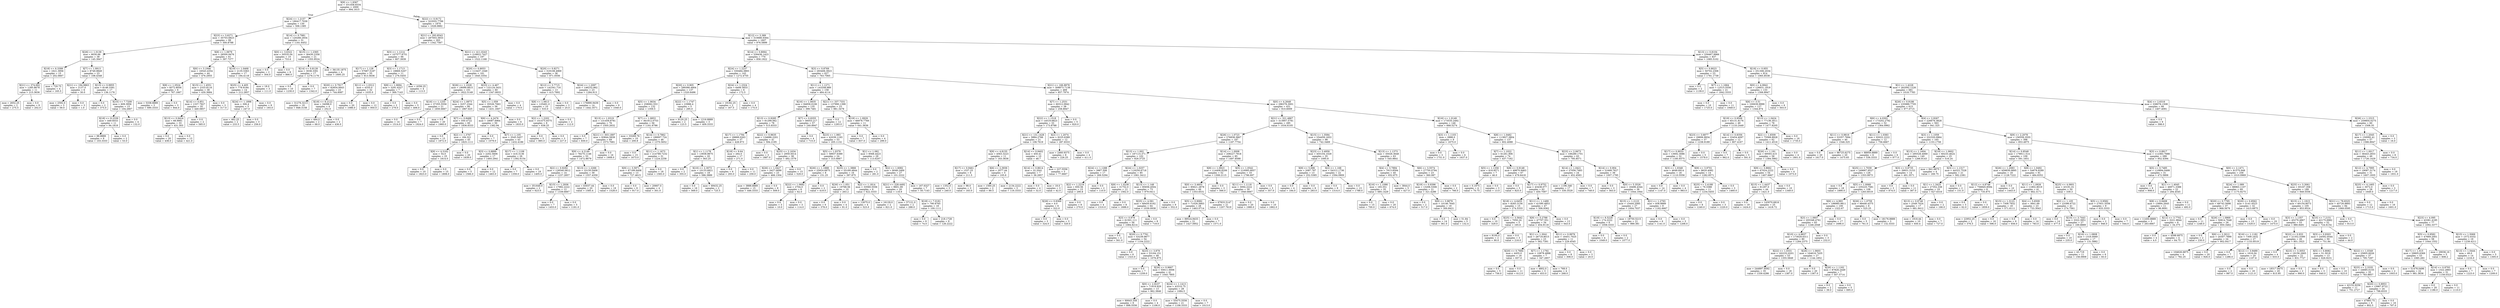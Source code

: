 digraph Tree {
node [shape=box] ;
0 [label="X[9] <= 1.9367\nmse = 331458.8334\nsamples = 2000\nvalue = 994.1615"] ;
1 [label="X[24] <= 1.2157\nmse = 190417.7039\nsamples = 130\nvalue = 506.1385"] ;
0 -> 1 [labeldistance=2.5, labelangle=45, headlabel="True"] ;
2 [label="X[23] <= 3.6271\nmse = 35703.6823\nsamples = 99\nvalue = 300.8788"] ;
1 -> 2 ;
3 [label="X[26] <= 1.0139\nmse = 8030.66\nsamples = 38\nvalue = 145.3947"] ;
2 -> 3 ;
4 [label="X[18] <= 6.3399\nmse = 1621.3956\nsamples = 15\nvalue = 202.0667"] ;
3 -> 4 ;
5 [label="X[21] <= 374.692\nmse = 1285.8678\nsamples = 11\nvalue = 215.3636"] ;
4 -> 5 ;
6 [label="mse = 2652.25\nsamples = 2\nvalue = 275.5"] ;
5 -> 6 ;
7 [label="mse = 0.0\nsamples = 9\nvalue = 202.0"] ;
5 -> 7 ;
8 [label="mse = 720.75\nsamples = 4\nvalue = 165.5"] ;
4 -> 8 ;
9 [label="X[7] <= 1.0913\nmse = 8749.9849\nsamples = 23\nvalue = 108.4348"] ;
3 -> 9 ;
10 [label="X[21] <= 194.9863\nmse = 2137.0\nsamples = 6\nvalue = 30.0"] ;
9 -> 10 ;
11 [label="mse = 2592.0\nsamples = 3\nvalue = 59.0"] ;
10 -> 11 ;
12 [label="mse = 0.0\nsamples = 3\nvalue = 1.0"] ;
10 -> 12 ;
13 [label="X[13] <= 0.9955\nmse = 8146.3391\nsamples = 17\nvalue = 136.1176"] ;
9 -> 13 ;
14 [label="mse = 0.0\nsamples = 2\nvalue = 375.0"] ;
13 -> 14 ;
15 [label="X[10] <= 7.7209\nmse = 609.3956\nsamples = 15\nvalue = 104.2667"] ;
13 -> 15 ;
16 [label="X[18] <= 8.2339\nmse = 449.6033\nsamples = 11\nvalue = 94.1818"] ;
15 -> 16 ;
17 [label="mse = 88.8889\nsamples = 9\nvalue = 103.3333"] ;
16 -> 17 ;
18 [label="mse = 0.0\nsamples = 2\nvalue = 53.0"] ;
16 -> 18 ;
19 [label="mse = 0.0\nsamples = 4\nvalue = 132.0"] ;
15 -> 19 ;
20 [label="X[8] <= 1.0679\nmse = 28500.9476\nsamples = 61\nvalue = 397.7377"] ;
2 -> 20 ;
21 [label="X[6] <= 3.1946\nmse = 16543.4354\nsamples = 44\nvalue = 476.2955"] ;
20 -> 21 ;
22 [label="X[8] <= 1.0524\nmse = 8572.8056\nsamples = 6\nvalue = 767.1667"] ;
21 -> 22 ;
23 [label="mse = 5338.8889\nsamples = 3\nvalue = 690.3333"] ;
22 -> 23 ;
24 [label="mse = 0.0\nsamples = 3\nvalue = 844.0"] ;
22 -> 24 ;
25 [label="X[15] <= 1.4551\nmse = 2333.8116\nsamples = 38\nvalue = 430.3684"] ;
21 -> 25 ;
26 [label="X[14] <= 0.851\nmse = 1337.7927\nsamples = 35\nvalue = 440.0857"] ;
25 -> 26 ;
27 [label="X[13] <= 0.9424\nmse = 68.9991\nsamples = 33\nvalue = 431.303"] ;
26 -> 27 ;
28 [label="mse = 0.0\nsamples = 20\nvalue = 438.0"] ;
27 -> 28 ;
29 [label="mse = 0.0\nsamples = 13\nvalue = 421.0"] ;
27 -> 29 ;
30 [label="mse = 0.0\nsamples = 2\nvalue = 585.0"] ;
26 -> 30 ;
31 [label="mse = 0.0\nsamples = 3\nvalue = 317.0"] ;
25 -> 31 ;
32 [label="X[19] <= 1.0468\nmse = 2135.5363\nsamples = 17\nvalue = 194.4118"] ;
20 -> 32 ;
33 [label="X[25] <= 4.405\nmse = 778.9184\nsamples = 14\nvalue = 212.2857"] ;
32 -> 33 ;
34 [label="X[24] <= 1.1898\nmse = 306.4\nsamples = 5\nvalue = 247.0"] ;
33 -> 34 ;
35 [label="mse = 462.25\nsamples = 2\nvalue = 233.5"] ;
34 -> 35 ;
36 [label="mse = 0.0\nsamples = 3\nvalue = 256.0"] ;
34 -> 36 ;
37 [label="mse = 0.0\nsamples = 9\nvalue = 193.0"] ;
33 -> 37 ;
38 [label="mse = 18.0\nsamples = 3\nvalue = 111.0"] ;
32 -> 38 ;
39 [label="X[14] <= 0.7981\nmse = 120266.2934\nsamples = 31\nvalue = 1161.6452"] ;
1 -> 39 ;
40 [label="X[0] <= 3.6322\nmse = 50535.04\nsamples = 10\nvalue = 753.6"] ;
39 -> 40 ;
41 [label="mse = 0.0\nsamples = 2\nvalue = 304.0"] ;
40 -> 41 ;
42 [label="mse = 0.0\nsamples = 8\nvalue = 866.0"] ;
40 -> 42 ;
43 [label="X[15] <= 1.2365\nmse = 36430.2358\nsamples = 21\nvalue = 1355.9524"] ;
39 -> 43 ;
44 [label="X[14] <= 0.8128\nmse = 3038.3391\nsamples = 17\nvalue = 1276.1176"] ;
43 -> 44 ;
45 [label="mse = 0.0\nsamples = 10\nvalue = 1230.0"] ;
44 -> 45 ;
46 [label="mse = 0.0\nsamples = 7\nvalue = 1342.0"] ;
44 -> 46 ;
47 [label="mse = 36135.1875\nsamples = 4\nvalue = 1695.25"] ;
43 -> 47 ;
48 [label="X[22] <= 0.9172\nmse = 323555.7799\nsamples = 1870\nvalue = 1028.0882"] ;
0 -> 48 [labeldistance=2.5, labelangle=-45, headlabel="False"] ;
49 [label="X[21] <= 293.8543\nmse = 287003.3933\nsamples = 263\nvalue = 1342.7567"] ;
48 -> 49 ;
50 [label="X[3] <= 1.1214\nmse = 107577.8751\nsamples = 66\nvalue = 807.3939"] ;
49 -> 50 ;
51 [label="X[17] <= 1.128\nmse = 57687.5187\nsamples = 55\nvalue = 913.5636"] ;
50 -> 51 ;
52 [label="X[20] <= 0.7917\nmse = 82854.0643\nsamples = 23\nvalue = 744.6087"] ;
51 -> 52 ;
53 [label="mse = 31276.3213\nsamples = 19\nvalue = 848.3158"] ;
52 -> 53 ;
54 [label="X[18] <= 8.2122\nmse = 34098.0\nsamples = 4\nvalue = 252.0"] ;
52 -> 54 ;
55 [label="mse = 484.0\nsamples = 2\nvalue = 68.0"] ;
54 -> 55 ;
56 [label="mse = 0.0\nsamples = 2\nvalue = 436.0"] ;
54 -> 56 ;
57 [label="X[11] <= 1.0312\nmse = 4335.0\nsamples = 32\nvalue = 1035.0"] ;
51 -> 57 ;
58 [label="mse = 0.0\nsamples = 20\nvalue = 1086.0"] ;
57 -> 58 ;
59 [label="mse = 0.0\nsamples = 12\nvalue = 950.0"] ;
57 -> 59 ;
60 [label="X[3] <= 1.1713\nmse = 18869.5207\nsamples = 11\nvalue = 276.5455"] ;
50 -> 60 ;
61 [label="X[8] <= 1.0694\nmse = 3291.6327\nsamples = 7\nvalue = 369.7143"] ;
60 -> 61 ;
62 [label="mse = 0.0\nsamples = 2\nvalue = 279.0"] ;
61 -> 62 ;
63 [label="mse = 0.0\nsamples = 5\nvalue = 406.0"] ;
61 -> 63 ;
64 [label="mse = 4356.25\nsamples = 4\nvalue = 113.5"] ;
60 -> 64 ;
65 [label="X[21] <= 411.0243\nmse = 218922.7427\nsamples = 197\nvalue = 1522.1168"] ;
49 -> 65 ;
66 [label="X[20] <= 0.9053\nmse = 113437.1049\nsamples = 161\nvalue = 1645.3354"] ;
65 -> 66 ;
67 [label="X[26] <= 1.1028\nmse = 18099.0815\nsamples = 101\nvalue = 1822.5149"] ;
66 -> 67 ;
68 [label="X[16] <= 1.1255\nmse = 37355.5556\nsamples = 21\nvalue = 1650.6667"] ;
67 -> 68 ;
69 [label="mse = 0.0\nsamples = 14\nvalue = 1514.0"] ;
68 -> 69 ;
70 [label="mse = 0.0\nsamples = 7\nvalue = 1924.0"] ;
68 -> 70 ;
71 [label="X[24] <= 1.0873\nmse = 3257.2344\nsamples = 80\nvalue = 1867.625"] ;
67 -> 71 ;
72 [label="mse = 0.0\nsamples = 20\nvalue = 1960.0"] ;
71 -> 72 ;
73 [label="X[7] <= 0.8488\nmse = 550.4722\nsamples = 60\nvalue = 1836.8333"] ;
71 -> 73 ;
74 [label="mse = 0.0\nsamples = 15\nvalue = 1872.0"] ;
73 -> 74 ;
75 [label="X[2] <= 1.3767\nmse = 184.321\nsamples = 45\nvalue = 1825.1111"] ;
73 -> 75 ;
76 [label="X[9] <= 4.3162\nmse = 54.0\nsamples = 25\nvalue = 1814.0"] ;
75 -> 76 ;
77 [label="mse = 0.0\nsamples = 10\nvalue = 1823.0"] ;
76 -> 77 ;
78 [label="mse = 0.0\nsamples = 15\nvalue = 1808.0"] ;
76 -> 78 ;
79 [label="mse = 0.0\nsamples = 20\nvalue = 1839.0"] ;
75 -> 79 ;
80 [label="X[23] <= 4.467\nmse = 132124.3431\nsamples = 60\nvalue = 1347.0833"] ;
66 -> 80 ;
81 [label="X[5] <= 1.059\nmse = 35526.7063\nsamples = 56\nvalue = 1431.1607"] ;
80 -> 81 ;
82 [label="X[6] <= 4.2476\nmse = 18087.6964\nsamples = 50\nvalue = 1382.94"] ;
81 -> 82 ;
83 [label="mse = 0.0\nsamples = 7\nvalue = 1079.0"] ;
82 -> 83 ;
84 [label="X[7] <= 1.105\nmse = 3545.5457\nsamples = 43\nvalue = 1432.4186"] ;
82 -> 84 ;
85 [label="X[3] <= 0.8899\nmse = 2202.5606\nsamples = 17\nvalue = 1493.2941"] ;
84 -> 85 ;
86 [label="mse = 0.0\nsamples = 5\nvalue = 1566.0"] ;
85 -> 86 ;
87 [label="mse = 0.0\nsamples = 12\nvalue = 1463.0"] ;
85 -> 87 ;
88 [label="X[17] <= 1.1108\nmse = 416.3136\nsamples = 26\nvalue = 1392.6154"] ;
84 -> 88 ;
89 [label="mse = 0.0\nsamples = 7\nvalue = 1359.0"] ;
88 -> 89 ;
90 [label="mse = 0.0\nsamples = 19\nvalue = 1405.0"] ;
88 -> 90 ;
91 [label="mse = 0.0\nsamples = 6\nvalue = 1833.0"] ;
81 -> 91 ;
92 [label="mse = 0.0\nsamples = 4\nvalue = 170.0"] ;
80 -> 92 ;
93 [label="X[20] <= 0.8271\nmse = 319108.4969\nsamples = 36\nvalue = 971.0556"] ;
65 -> 93 ;
94 [label="X[12] <= 3.7715\nmse = 142341.716\nsamples = 13\nvalue = 415.7692"] ;
93 -> 94 ;
95 [label="X[8] <= 1.0613\nmse = 125491.0\nsamples = 10\nvalue = 533.0"] ;
94 -> 95 ;
96 [label="X[2] <= 1.2202\nmse = 101475.9375\nsamples = 8\nvalue = 638.25"] ;
95 -> 96 ;
97 [label="mse = 0.0\nsamples = 5\nvalue = 885.0"] ;
96 -> 97 ;
98 [label="mse = 0.0\nsamples = 3\nvalue = 227.0"] ;
96 -> 98 ;
99 [label="mse = 0.0\nsamples = 2\nvalue = 112.0"] ;
95 -> 99 ;
100 [label="mse = 0.0\nsamples = 3\nvalue = 25.0"] ;
94 -> 100 ;
101 [label="X[24] <= 1.2097\nmse = 146232.862\nsamples = 23\nvalue = 1284.913"] ;
93 -> 101 ;
102 [label="mse = 176890.9439\nsamples = 14\nvalue = 1442.3571"] ;
101 -> 102 ;
103 [label="mse = 0.0\nsamples = 9\nvalue = 1040.0"] ;
101 -> 103 ;
104 [label="X[12] <= 3.389\nmse = 310680.9364\nsamples = 1607\nvalue = 976.5899"] ;
48 -> 104 ;
105 [label="X[14] <= 0.8064\nmse = 339436.1423\nsamples = 770\nvalue = 858.1922"] ;
104 -> 105 ;
106 [label="X[24] <= 1.2237\nmse = 330484.3893\nsamples = 143\nvalue = 1272.4755"] ;
105 -> 106 ;
107 [label="X[20] <= 0.905\nmse = 289366.4904\nsamples = 137\nvalue = 1320.6496"] ;
106 -> 107 ;
108 [label="X[5] <= 1.0634\nmse = 258062.553\nsamples = 132\nvalue = 1359.5"] ;
107 -> 108 ;
109 [label="X[13] <= 1.0319\nmse = 131459.8781\nsamples = 76\nvalue = 1505.2632"] ;
108 -> 109 ;
110 [label="mse = 0.0\nsamples = 7\nvalue = 830.0"] ;
109 -> 110 ;
111 [label="X[21] <= 303.1897\nmse = 93844.5839\nsamples = 69\nvalue = 1573.7681"] ;
109 -> 111 ;
112 [label="X[9] <= 4.2149\nmse = 78270.1146\nsamples = 53\nvalue = 1472.8679"] ;
111 -> 112 ;
113 [label="X[2] <= 0.9292\nmse = 128540.0612\nsamples = 14\nvalue = 1237.2857"] ;
112 -> 113 ;
114 [label="mse = 351649.0\nsamples = 2\nvalue = 623.0"] ;
113 -> 114 ;
115 [label="X[15] <= 1.2936\nmse = 17982.2222\nsamples = 12\nvalue = 1339.6667"] ;
113 -> 115 ;
116 [label="mse = 0.0\nsamples = 7\nvalue = 1453.0"] ;
115 -> 116 ;
117 [label="mse = 0.0\nsamples = 5\nvalue = 1181.0"] ;
115 -> 117 ;
118 [label="X[13] <= 1.2266\nmse = 33150.0408\nsamples = 39\nvalue = 1557.4359"] ;
112 -> 118 ;
119 [label="mse = 63037.44\nsamples = 20\nvalue = 1585.4"] ;
118 -> 119 ;
120 [label="mse = 0.0\nsamples = 19\nvalue = 1528.0"] ;
118 -> 120 ;
121 [label="mse = 0.0\nsamples = 16\nvalue = 1908.0"] ;
111 -> 121 ;
122 [label="X[7] <= 1.0853\nmse = 361912.0753\nsamples = 56\nvalue = 1161.6786"] ;
108 -> 122 ;
123 [label="mse = 33269.76\nsamples = 10\nvalue = 200.8"] ;
122 -> 123 ;
124 [label="X[14] <= 0.7862\nmse = 189007.724\nsamples = 46\nvalue = 1370.5652"] ;
122 -> 124 ;
125 [label="mse = 0.0\nsamples = 15\nvalue = 1673.0"] ;
124 -> 125 ;
126 [label="X[11] <= 1.1673\nmse = 214789.7232\nsamples = 31\nvalue = 1224.2258"] ;
124 -> 126 ;
127 [label="X[9] <= 3.5971\nmse = 87189.9408\nsamples = 13\nvalue = 727.4615"] ;
126 -> 127 ;
128 [label="mse = 0.0\nsamples = 9\nvalue = 917.0"] ;
127 -> 128 ;
129 [label="mse = 20667.0\nsamples = 4\nvalue = 301.0"] ;
127 -> 129 ;
130 [label="mse = 0.0\nsamples = 18\nvalue = 1583.0"] ;
126 -> 130 ;
131 [label="X[22] <= 1.1747\nmse = 23986.4\nsamples = 5\nvalue = 295.0"] ;
107 -> 131 ;
132 [label="mse = 9120.25\nsamples = 2\nvalue = 123.5"] ;
131 -> 132 ;
133 [label="mse = 1216.8889\nsamples = 3\nvalue = 409.3333"] ;
131 -> 133 ;
134 [label="X[24] <= 1.2324\nmse = 6406.5833\nsamples = 6\nvalue = 172.5"] ;
106 -> 134 ;
135 [label="mse = 19182.25\nsamples = 2\nvalue = 167.5"] ;
134 -> 135 ;
136 [label="mse = 0.0\nsamples = 4\nvalue = 175.0"] ;
134 -> 136 ;
137 [label="X[3] <= 0.8769\nmse = 293406.3923\nsamples = 627\nvalue = 763.7065"] ;
105 -> 137 ;
138 [label="X[11] <= 1.1271\nmse = 143208.989\nsamples = 158\nvalue = 484.4114"] ;
137 -> 138 ;
139 [label="X[16] <= 1.0835\nmse = 94858.0106\nsamples = 135\nvalue = 399.7481"] ;
138 -> 139 ;
140 [label="X[13] <= 0.9285\nmse = 91299.062\nsamples = 78\nvalue = 515.8333"] ;
139 -> 140 ;
141 [label="X[17] <= 1.1794\nmse = 28868.0263\nsamples = 37\nvalue = 428.973"] ;
140 -> 141 ;
142 [label="X[1] <= 1.1178\nmse = 13938.9875\nsamples = 20\nvalue = 563.25"] ;
141 -> 142 ;
143 [label="mse = 0.0\nsamples = 2\nvalue = 355.0"] ;
142 -> 143 ;
144 [label="X[10] <= 2.3073\nmse = 10133.6821\nsamples = 18\nvalue = 586.3889"] ;
142 -> 144 ;
145 [label="mse = 0.0\nsamples = 16\nvalue = 569.0"] ;
144 -> 145 ;
146 [label="mse = 69432.25\nsamples = 2\nvalue = 725.5"] ;
144 -> 146 ;
147 [label="X[18] <= 9.64\nmse = 264.0\nsamples = 17\nvalue = 271.0"] ;
141 -> 147 ;
148 [label="mse = 0.0\nsamples = 6\nvalue = 293.0"] ;
147 -> 148 ;
149 [label="mse = 0.0\nsamples = 11\nvalue = 259.0"] ;
147 -> 149 ;
150 [label="X[22] <= 0.9635\nmse = 134686.2201\nsamples = 41\nvalue = 594.2195"] ;
140 -> 150 ;
151 [label="mse = 0.0\nsamples = 3\nvalue = 1887.0"] ;
150 -> 151 ;
152 [label="X[25] <= 2.1634\nmse = 2959.5014\nsamples = 38\nvalue = 492.1579"] ;
150 -> 152 ;
153 [label="X[26] <= 1.0427\nmse = 3427.0699\nsamples = 23\nvalue = 468.1304"] ;
152 -> 153 ;
154 [label="mse = 3888.8889\nsamples = 15\nvalue = 446.3333"] ;
153 -> 154 ;
155 [label="mse = 0.0\nsamples = 8\nvalue = 509.0"] ;
153 -> 155 ;
156 [label="mse = 0.0\nsamples = 15\nvalue = 529.0"] ;
152 -> 156 ;
157 [label="X[7] <= 0.8355\nmse = 56053.217\nsamples = 57\nvalue = 240.8947"] ;
139 -> 157 ;
158 [label="mse = 0.0\nsamples = 4\nvalue = 715.0"] ;
157 -> 158 ;
159 [label="X[23] <= 1.983\nmse = 42039.1193\nsamples = 53\nvalue = 205.1132"] ;
157 -> 159 ;
160 [label="X[5] <= 1.0379\nmse = 58937.6389\nsamples = 24\nvalue = 315.6667"] ;
159 -> 160 ;
161 [label="X[26] <= 1.1888\nmse = 25924.6875\nsamples = 8\nvalue = 151.25"] ;
160 -> 161 ;
162 [label="X[22] <= 1.0682\nmse = 2704.0\nsamples = 6\nvalue = 62.0"] ;
161 -> 162 ;
163 [label="mse = 0.0\nsamples = 3\nvalue = 10.0"] ;
162 -> 163 ;
164 [label="mse = 0.0\nsamples = 3\nvalue = 114.0"] ;
162 -> 164 ;
165 [label="mse = 0.0\nsamples = 2\nvalue = 419.0"] ;
161 -> 165 ;
166 [label="X[25] <= 1.3866\nmse = 55169.4844\nsamples = 16\nvalue = 397.875"] ;
160 -> 166 ;
167 [label="X[26] <= 1.051\nmse = 19768.56\nsamples = 10\nvalue = 263.2"] ;
166 -> 167 ;
168 [label="mse = 0.0\nsamples = 6\nvalue = 378.0"] ;
167 -> 168 ;
169 [label="mse = 0.0\nsamples = 4\nvalue = 91.0"] ;
167 -> 169 ;
170 [label="X[2] <= 1.1814\nmse = 33560.5556\nsamples = 6\nvalue = 622.3333"] ;
166 -> 170 ;
171 [label="mse = 12675.0\nsamples = 4\nvalue = 523.0"] ;
170 -> 171 ;
172 [label="mse = 16129.0\nsamples = 2\nvalue = 821.0"] ;
170 -> 172 ;
173 [label="X[1] <= 1.082\nmse = 9568.4423\nsamples = 29\nvalue = 113.6207"] ;
159 -> 173 ;
174 [label="mse = 0.0\nsamples = 2\nvalue = 281.0"] ;
173 -> 174 ;
175 [label="X[2] <= 1.6082\nmse = 8048.2469\nsamples = 27\nvalue = 101.2222"] ;
173 -> 175 ;
176 [label="X[21] <= 228.4492\nmse = 9601.09\nsamples = 20\nvalue = 118.9"] ;
175 -> 176 ;
177 [label="mse = 57121.0\nsamples = 2\nvalue = 288.0"] ;
176 -> 177 ;
178 [label="X[18] <= 7.0181\nmse = 790.8765\nsamples = 18\nvalue = 100.1111"] ;
176 -> 178 ;
179 [label="mse = 0.0\nsamples = 9\nvalue = 74.0"] ;
178 -> 179 ;
180 [label="mse = 218.1728\nsamples = 9\nvalue = 126.2222"] ;
178 -> 180 ;
181 [label="mse = 167.6327\nsamples = 7\nvalue = 50.7143"] ;
175 -> 181 ;
182 [label="X[21] <= 337.7331\nmse = 137990.1399\nsamples = 23\nvalue = 981.3478"] ;
138 -> 182 ;
183 [label="mse = 0.0\nsamples = 12\nvalue = 1293.0"] ;
182 -> 183 ;
184 [label="X[19] <= 1.0929\nmse = 66978.7769\nsamples = 11\nvalue = 641.3636"] ;
182 -> 184 ;
185 [label="mse = 0.0\nsamples = 7\nvalue = 837.0"] ;
184 -> 185 ;
186 [label="mse = 0.0\nsamples = 4\nvalue = 299.0"] ;
184 -> 186 ;
187 [label="X[21] <= 166.8878\nmse = 308873.7138\nsamples = 469\nvalue = 857.7974"] ;
137 -> 187 ;
188 [label="X[7] <= 1.2531\nmse = 60312.0942\nsamples = 38\nvalue = 258.8947"] ;
187 -> 188 ;
189 [label="X[22] <= 1.1518\nmse = 14519.6823\nsamples = 33\nvalue = 173.8788"] ;
188 -> 189 ;
190 [label="X[21] <= 131.1428\nmse = 5884.2766\nsamples = 21\nvalue = 108.7619"] ;
189 -> 190 ;
191 [label="X[9] <= 4.8155\nmse = 4563.3223\nsamples = 11\nvalue = 163.3636"] ;
190 -> 191 ;
192 [label="X[17] <= 0.9461\nmse = 1537.25\nsamples = 6\nvalue = 211.5"] ;
191 -> 192 ;
193 [label="mse = 1352.0\nsamples = 3\nvalue = 240.0"] ;
192 -> 193 ;
194 [label="mse = 98.0\nsamples = 3\nvalue = 183.0"] ;
192 -> 194 ;
195 [label="X[6] <= 2.3936\nmse = 2077.44\nsamples = 5\nvalue = 105.6"] ;
191 -> 195 ;
196 [label="mse = 1560.25\nsamples = 2\nvalue = 89.5"] ;
195 -> 196 ;
197 [label="mse = 2134.2222\nsamples = 3\nvalue = 116.3333"] ;
195 -> 197 ;
198 [label="X[14] <= 0.9402\nmse = 450.41\nsamples = 10\nvalue = 48.7"] ;
190 -> 198 ;
199 [label="X[14] <= 0.8614\nmse = 32.2041\nsamples = 7\nvalue = 36.2857"] ;
198 -> 199 ;
200 [label="mse = 0.0\nsamples = 4\nvalue = 32.0"] ;
199 -> 200 ;
201 [label="mse = 18.0\nsamples = 3\nvalue = 42.0"] ;
199 -> 201 ;
202 [label="mse = 227.5556\nsamples = 3\nvalue = 77.6667"] ;
198 -> 202 ;
203 [label="X[2] <= 1.2074\nmse = 9225.6389\nsamples = 12\nvalue = 287.8333"] ;
189 -> 203 ;
204 [label="mse = 2460.9375\nsamples = 8\nvalue = 226.25"] ;
203 -> 204 ;
205 [label="mse = 0.0\nsamples = 4\nvalue = 411.0"] ;
203 -> 205 ;
206 [label="mse = 0.0\nsamples = 5\nvalue = 820.0"] ;
188 -> 206 ;
207 [label="X[0] <= 4.2648\nmse = 296376.3001\nsamples = 431\nvalue = 910.6009"] ;
187 -> 207 ;
208 [label="X[21] <= 321.4867\nmse = 313907.5781\nsamples = 285\nvalue = 1034.6105"] ;
207 -> 208 ;
209 [label="X[26] <= 1.0723\nmse = 276838.3667\nsamples = 187\nvalue = 1187.7754"] ;
208 -> 209 ;
210 [label="X[13] <= 1.002\nmse = 187115.371\nsamples = 102\nvalue = 929.3725"] ;
209 -> 210 ;
211 [label="X[24] <= 1.1288\nmse = 3967.308\nsamples = 17\nvalue = 269.5294"] ;
210 -> 211 ;
212 [label="X[2] <= 1.2216\nmse = 650.56\nsamples = 15\nvalue = 290.8"] ;
211 -> 212 ;
213 [label="X[26] <= 0.9369\nmse = 4.0\nsamples = 6\nvalue = 322.0"] ;
212 -> 213 ;
214 [label="mse = 0.0\nsamples = 3\nvalue = 324.0"] ;
213 -> 214 ;
215 [label="mse = 0.0\nsamples = 3\nvalue = 320.0"] ;
213 -> 215 ;
216 [label="mse = 0.0\nsamples = 9\nvalue = 270.0"] ;
212 -> 216 ;
217 [label="mse = 0.0\nsamples = 2\nvalue = 110.0"] ;
211 -> 217 ;
218 [label="X[24] <= 1.0257\nmse = 119250.6718\nsamples = 85\nvalue = 1061.3412"] ;
210 -> 218 ;
219 [label="X[8] <= 1.0238\nmse = 31752.0\nsamples = 12\nvalue = 1562.0"] ;
218 -> 219 ;
220 [label="mse = 0.0\nsamples = 4\nvalue = 1310.0"] ;
219 -> 220 ;
221 [label="mse = 0.0\nsamples = 8\nvalue = 1688.0"] ;
219 -> 221 ;
222 [label="X[13] <= 1.148\nmse = 85656.4504\nsamples = 73\nvalue = 979.0411"] ;
218 -> 222 ;
223 [label="X[25] <= 4.581\nmse = 68450.6162\nsamples = 64\nvalue = 1039.0938"] ;
222 -> 223 ;
224 [label="X[3] <= 0.979\nmse = 61501.111\nsamples = 56\nvalue = 1084.8214"] ;
223 -> 224 ;
225 [label="mse = 0.0\nsamples = 2\nvalue = 561.0"] ;
224 -> 225 ;
226 [label="X[20] <= 0.7761\nmse = 53239.9877\nsamples = 54\nvalue = 1104.2222"] ;
224 -> 226 ;
227 [label="mse = 0.0\nsamples = 6\nvalue = 1323.0"] ;
226 -> 227 ;
228 [label="X[23] <= 3.879\nmse = 53164.151\nsamples = 48\nvalue = 1076.875"] ;
226 -> 228 ;
229 [label="mse = 0.0\nsamples = 7\nvalue = 1259.0"] ;
228 -> 229 ;
230 [label="X[26] <= 0.9667\nmse = 55611.0006\nsamples = 41\nvalue = 1045.7805"] ;
228 -> 230 ;
231 [label="X[0] <= 2.9237\nmse = 71919.929\nsamples = 13\nvalue = 962.3846"] ;
230 -> 231 ;
232 [label="mse = 90643.358\nsamples = 9\nvalue = 898.5556"] ;
231 -> 232 ;
233 [label="mse = 0.0\nsamples = 4\nvalue = 1106.0"] ;
231 -> 233 ;
234 [label="X[24] <= 1.1413\nmse = 43310.75\nsamples = 28\nvalue = 1084.5"] ;
230 -> 234 ;
235 [label="mse = 55475.5556\nsamples = 21\nvalue = 1108.3333"] ;
234 -> 235 ;
236 [label="mse = 0.0\nsamples = 7\nvalue = 1013.0"] ;
234 -> 236 ;
237 [label="mse = 0.0\nsamples = 8\nvalue = 719.0"] ;
223 -> 237 ;
238 [label="mse = 0.0\nsamples = 9\nvalue = 552.0"] ;
222 -> 238 ;
239 [label="X[14] <= 1.0008\nmse = 208227.7918\nsamples = 85\nvalue = 1497.8588"] ;
209 -> 239 ;
240 [label="X[8] <= 1.0923\nmse = 114408.8206\nsamples = 52\nvalue = 1308.2115"] ;
239 -> 240 ;
241 [label="X[0] <= 3.4603\nmse = 85621.2878\nsamples = 49\nvalue = 1353.6531"] ;
240 -> 241 ;
242 [label="X[5] <= 0.9082\nmse = 71026.5663\nsamples = 28\nvalue = 1463.0714"] ;
241 -> 242 ;
243 [label="mse = 89524.9433\nsamples = 21\nvalue = 1427.0952"] ;
242 -> 243 ;
244 [label="mse = 0.0\nsamples = 7\nvalue = 1571.0"] ;
242 -> 244 ;
245 [label="mse = 67833.5147\nsamples = 21\nvalue = 1207.7619"] ;
241 -> 245 ;
246 [label="mse = 0.0\nsamples = 3\nvalue = 566.0"] ;
240 -> 246 ;
247 [label="X[5] <= 1.0542\nmse = 210085.6657\nsamples = 33\nvalue = 1796.697"] ;
239 -> 247 ;
248 [label="X[11] <= 1.1118\nmse = 3094.2222\nsamples = 30\nvalue = 1940.6667"] ;
247 -> 248 ;
249 [label="mse = 0.0\nsamples = 20\nvalue = 1980.0"] ;
248 -> 249 ;
250 [label="mse = 0.0\nsamples = 10\nvalue = 1862.0"] ;
248 -> 250 ;
251 [label="mse = 0.0\nsamples = 3\nvalue = 357.0"] ;
247 -> 251 ;
252 [label="X[15] <= 1.3584\nmse = 254459.1653\nsamples = 98\nvalue = 742.3469"] ;
208 -> 252 ;
253 [label="X[23] <= 3.4959\nmse = 455104.1029\nsamples = 35\nvalue = 1095.8"] ;
252 -> 253 ;
254 [label="X[9] <= 5.696\nmse = 2087.787\nsamples = 13\nvalue = 252.5385"] ;
253 -> 254 ;
255 [label="mse = 0.0\nsamples = 4\nvalue = 184.0"] ;
254 -> 255 ;
256 [label="mse = 0.0\nsamples = 9\nvalue = 283.0"] ;
254 -> 256 ;
257 [label="X[2] <= 1.168\nmse = 54312.1736\nsamples = 22\nvalue = 1594.0909"] ;
253 -> 257 ;
258 [label="mse = 0.0\nsamples = 9\nvalue = 1314.0"] ;
257 -> 258 ;
259 [label="mse = 0.0\nsamples = 13\nvalue = 1788.0"] ;
257 -> 259 ;
260 [label="X[13] <= 1.1373\nmse = 35026.3648\nsamples = 63\nvalue = 545.9841"] ;
252 -> 260 ;
261 [label="X[4] <= 3.7894\nmse = 7913.8594\nsamples = 40\nvalue = 652.875"] ;
260 -> 261 ;
262 [label="X[16] <= 1.1086\nmse = 165.551\nsamples = 35\nvalue = 685.1429"] ;
261 -> 262 ;
263 [label="mse = 0.0\nsamples = 15\nvalue = 700.0"] ;
262 -> 263 ;
264 [label="mse = 0.0\nsamples = 20\nvalue = 674.0"] ;
262 -> 264 ;
265 [label="mse = 3844.0\nsamples = 5\nvalue = 427.0"] ;
261 -> 265 ;
266 [label="X[6] <= 3.5574\nmse = 27750.0794\nsamples = 23\nvalue = 360.087"] ;
260 -> 266 ;
267 [label="X[19] <= 0.9396\nmse = 13206.5306\nsamples = 21\nvalue = 321.4286"] ;
266 -> 267 ;
268 [label="mse = 0.0\nsamples = 2\nvalue = 517.0"] ;
267 -> 268 ;
269 [label="X[9] <= 3.9879\nmse = 10146.7645\nsamples = 19\nvalue = 300.8421"] ;
267 -> 269 ;
270 [label="mse = 0.0\nsamples = 14\nvalue = 361.0"] ;
269 -> 270 ;
271 [label="mse = 51.84\nsamples = 5\nvalue = 132.4"] ;
269 -> 271 ;
272 [label="mse = 0.0\nsamples = 2\nvalue = 766.0"] ;
266 -> 272 ;
273 [label="X[16] <= 1.0149\nmse = 173535.2492\nsamples = 146\nvalue = 668.5274"] ;
207 -> 273 ;
274 [label="X[3] <= 1.1103\nmse = 2888.0\nsamples = 9\nvalue = 1675.0"] ;
273 -> 274 ;
275 [label="mse = 0.0\nsamples = 3\nvalue = 1751.0"] ;
274 -> 275 ;
276 [label="mse = 0.0\nsamples = 6\nvalue = 1637.0"] ;
274 -> 276 ;
277 [label="X[8] <= 1.0482\nmse = 113827.3804\nsamples = 137\nvalue = 602.4088"] ;
273 -> 277 ;
278 [label="X[7] <= 1.1022\nmse = 61261.906\nsamples = 74\nvalue = 437.7162"] ;
277 -> 278 ;
279 [label="X[5] <= 1.1356\nmse = 816.8571\nsamples = 7\nvalue = 46.0"] ;
278 -> 279 ;
280 [label="mse = 0.1875\nsamples = 4\nvalue = 70.75"] ;
279 -> 280 ;
281 [label="mse = 0.0\nsamples = 3\nvalue = 13.0"] ;
279 -> 281 ;
282 [label="X[8] <= 0.9148\nmse = 49870.9463\nsamples = 67\nvalue = 478.6418"] ;
278 -> 282 ;
283 [label="mse = 0.0\nsamples = 5\nvalue = 825.0"] ;
282 -> 283 ;
284 [label="X[17] <= 0.9752\nmse = 43438.077\nsamples = 62\nvalue = 450.7097"] ;
282 -> 284 ;
285 [label="X[18] <= 4.6455\nmse = 8283.3156\nsamples = 15\nvalue = 274.5333"] ;
284 -> 285 ;
286 [label="mse = 0.0\nsamples = 10\nvalue = 329.0"] ;
285 -> 286 ;
287 [label="X[25] <= 3.5642\nmse = 7050.24\nsamples = 5\nvalue = 165.6"] ;
285 -> 287 ;
288 [label="mse = 8100.0\nsamples = 2\nvalue = 90.0"] ;
287 -> 288 ;
289 [label="mse = 0.0\nsamples = 3\nvalue = 216.0"] ;
287 -> 289 ;
290 [label="X[11] <= 1.1489\nmse = 41590.4853\nsamples = 47\nvalue = 506.9362"] ;
284 -> 290 ;
291 [label="X[9] <= 5.2788\nmse = 47707.551\nsamples = 34\nvalue = 454.9118"] ;
290 -> 291 ;
292 [label="X[1] <= 1.3041\nmse = 26718.8015\nsamples = 23\nvalue = 562.7391"] ;
291 -> 292 ;
293 [label="X[20] <= 0.7684\nmse = 4455.0\nsamples = 16\nvalue = 657.0"] ;
292 -> 293 ;
294 [label="mse = 0.0\nsamples = 5\nvalue = 756.0"] ;
293 -> 294 ;
295 [label="mse = 0.0\nsamples = 11\nvalue = 612.0"] ;
293 -> 295 ;
296 [label="X[7] <= 1.1792\nmse = 10878.4898\nsamples = 7\nvalue = 347.2857"] ;
292 -> 296 ;
297 [label="mse = 4802.0\nsamples = 3\nvalue = 453.0"] ;
296 -> 297 ;
298 [label="mse = 768.0\nsamples = 4\nvalue = 268.0"] ;
296 -> 298 ;
299 [label="X[11] <= 0.9976\nmse = 16451.7025\nsamples = 11\nvalue = 229.4545"] ;
291 -> 299 ;
300 [label="mse = 0.0\nsamples = 8\nvalue = 308.0"] ;
299 -> 300 ;
301 [label="mse = 0.0\nsamples = 3\nvalue = 20.0"] ;
299 -> 301 ;
302 [label="mse = 0.0\nsamples = 13\nvalue = 643.0"] ;
290 -> 302 ;
303 [label="X[23] <= 2.0673\nmse = 106289.1701\nsamples = 63\nvalue = 795.8571"] ;
277 -> 303 ;
304 [label="X[14] <= 1.0421\nmse = 37056.7483\nsamples = 24\nvalue = 452.4583"] ;
303 -> 304 ;
305 [label="mse = 1196.346\nsamples = 17\nvalue = 330.3529"] ;
304 -> 305 ;
306 [label="mse = 0.0\nsamples = 7\nvalue = 749.0"] ;
304 -> 306 ;
307 [label="X[14] <= 0.904\nmse = 31668.7627\nsamples = 39\nvalue = 1007.1795"] ;
303 -> 307 ;
308 [label="mse = 0.0\nsamples = 3\nvalue = 563.0"] ;
307 -> 308 ;
309 [label="X[0] <= 5.3526\nmse = 16496.4344\nsamples = 36\nvalue = 1044.1944"] ;
307 -> 309 ;
310 [label="X[15] <= 1.2123\nmse = 15444.2085\nsamples = 27\nvalue = 1004.7037"] ;
309 -> 310 ;
311 [label="X[18] <= 8.5228\nmse = 174.2222\nsamples = 6\nvalue = 1058.3333"] ;
310 -> 311 ;
312 [label="mse = 0.0\nsamples = 4\nvalue = 1049.0"] ;
311 -> 312 ;
313 [label="mse = 0.0\nsamples = 2\nvalue = 1077.0"] ;
311 -> 313 ;
314 [label="mse = 18750.5215\nsamples = 21\nvalue = 989.381"] ;
310 -> 314 ;
315 [label="X[1] <= 1.2793\nmse = 938.8889\nsamples = 9\nvalue = 1162.6667"] ;
309 -> 315 ;
316 [label="mse = 0.0\nsamples = 6\nvalue = 1141.0"] ;
315 -> 316 ;
317 [label="mse = 0.0\nsamples = 3\nvalue = 1206.0"] ;
315 -> 317 ;
318 [label="X[13] <= 0.8104\nmse = 259467.9966\nsamples = 837\nvalue = 1085.5102"] ;
104 -> 318 ;
319 [label="X[5] <= 0.9023\nmse = 50702.2306\nsamples = 23\nvalue = 1781.1739"] ;
318 -> 319 ;
320 [label="mse = 0.0\nsamples = 2\nvalue = 1139.0"] ;
319 -> 320 ;
321 [label="X[7] <= 1.1664\nmse = 12515.5556\nsamples = 21\nvalue = 1842.3333"] ;
319 -> 321 ;
322 [label="mse = 0.0\nsamples = 10\nvalue = 1725.0"] ;
321 -> 322 ;
323 [label="mse = 0.0\nsamples = 11\nvalue = 1949.0"] ;
321 -> 323 ;
324 [label="X[19] <= 0.955\nmse = 251306.2034\nsamples = 814\nvalue = 1065.8538"] ;
318 -> 324 ;
325 [label="X[0] <= 4.0842\nmse = 126631.1919\nsamples = 133\nvalue = 1306.8947"] ;
324 -> 325 ;
326 [label="X[6] <= 3.51\nmse = 100639.9999\nsamples = 127\nvalue = 1344.874"] ;
325 -> 326 ;
327 [label="X[19] <= 0.9506\nmse = 65131.8176\nsamples = 49\nvalue = 1133.2449"] ;
326 -> 327 ;
328 [label="X[23] <= 3.6877\nmse = 29806.9934\nsamples = 37\nvalue = 1238.9189"] ;
327 -> 328 ;
329 [label="X[17] <= 0.9033\nmse = 13692.3086\nsamples = 32\nvalue = 1185.9375"] ;
328 -> 329 ;
330 [label="X[3] <= 1.0348\nmse = 4648.6914\nsamples = 18\nvalue = 1110.5556"] ;
329 -> 330 ;
331 [label="mse = 0.0\nsamples = 14\nvalue = 1147.0"] ;
330 -> 331 ;
332 [label="mse = 0.0\nsamples = 4\nvalue = 983.0"] ;
330 -> 332 ;
333 [label="X[9] <= 3.9701\nmse = 8620.4082\nsamples = 14\nvalue = 1282.8571"] ;
329 -> 333 ;
334 [label="X[25] <= 2.4188\nmse = 79.3388\nsamples = 11\nvalue = 1234.5455"] ;
333 -> 334 ;
335 [label="mse = 0.0\nsamples = 8\nvalue = 1240.0"] ;
334 -> 335 ;
336 [label="mse = 0.0\nsamples = 3\nvalue = 1220.0"] ;
334 -> 336 ;
337 [label="mse = 0.0\nsamples = 3\nvalue = 1460.0"] ;
333 -> 337 ;
338 [label="mse = 0.0\nsamples = 5\nvalue = 1578.0"] ;
328 -> 338 ;
339 [label="X[14] <= 0.8356\nmse = 33454.4097\nsamples = 12\nvalue = 807.4167"] ;
327 -> 339 ;
340 [label="mse = 0.0\nsamples = 7\nvalue = 962.0"] ;
339 -> 340 ;
341 [label="mse = 0.0\nsamples = 5\nvalue = 591.0"] ;
339 -> 341 ;
342 [label="X[13] <= 1.0424\nmse = 77136.3011\nsamples = 78\nvalue = 1477.8205"] ;
326 -> 342 ;
343 [label="X[2] <= 1.6509\nmse = 75568.8928\nsamples = 62\nvalue = 1411.4516"] ;
342 -> 343 ;
344 [label="X[26] <= 1.191\nmse = 69593.415\nsamples = 58\nvalue = 1384.5862"] ;
343 -> 344 ;
345 [label="X[9] <= 3.8662\nmse = 67024.2222\nsamples = 54\nvalue = 1407.6667"] ;
344 -> 345 ;
346 [label="X[15] <= 1.4437\nmse = 81297.0\nsamples = 44\nvalue = 1421.0"] ;
345 -> 346 ;
347 [label="mse = 0.0\nsamples = 19\nvalue = 1424.0"] ;
346 -> 347 ;
348 [label="mse = 143070.6816\nsamples = 25\nvalue = 1418.72"] ;
346 -> 348 ;
349 [label="mse = 0.0\nsamples = 10\nvalue = 1349.0"] ;
345 -> 349 ;
350 [label="mse = 0.0\nsamples = 4\nvalue = 1073.0"] ;
344 -> 350 ;
351 [label="mse = 0.0\nsamples = 4\nvalue = 1801.0"] ;
343 -> 351 ;
352 [label="mse = 0.0\nsamples = 16\nvalue = 1735.0"] ;
342 -> 352 ;
353 [label="mse = 0.0\nsamples = 6\nvalue = 503.0"] ;
325 -> 353 ;
354 [label="X[1] <= 1.4228\nmse = 262092.1226\nsamples = 681\nvalue = 1018.7783"] ;
324 -> 354 ;
355 [label="X[26] <= 0.9186\nmse = 235989.7705\nsamples = 615\nvalue = 977.0715"] ;
354 -> 355 ;
356 [label="X[6] <= 4.0302\nmse = 173202.2792\nsamples = 52\nvalue = 1364.0962"] ;
355 -> 356 ;
357 [label="X[11] <= 0.9816\nmse = 53357.7694\nsamples = 40\nvalue = 1546.325"] ;
356 -> 357 ;
358 [label="mse = 0.0\nsamples = 20\nvalue = 1617.0"] ;
357 -> 358 ;
359 [label="mse = 96725.6275\nsamples = 20\nvalue = 1475.65"] ;
357 -> 359 ;
360 [label="X[11] <= 1.0383\nmse = 93022.2222\nsamples = 12\nvalue = 756.6667"] ;
356 -> 360 ;
361 [label="mse = 88950.8889\nsamples = 6\nvalue = 536.3333"] ;
360 -> 361 ;
362 [label="mse = 0.0\nsamples = 6\nvalue = 977.0"] ;
360 -> 362 ;
363 [label="X[4] <= 2.9267\nmse = 226676.3828\nsamples = 563\nvalue = 941.325"] ;
355 -> 363 ;
364 [label="X[3] <= 1.1059\nmse = 332320.0964\nsamples = 165\nvalue = 1153.1758"] ;
363 -> 364 ;
365 [label="X[13] <= 1.1604\nmse = 295526.4069\nsamples = 140\nvalue = 1266.9143"] ;
364 -> 365 ;
366 [label="X[25] <= 1.7039\nmse = 249667.9527\nsamples = 126\nvalue = 1353.0873"] ;
365 -> 366 ;
367 [label="mse = 0.0\nsamples = 18\nvalue = 1890.0"] ;
366 -> 367 ;
368 [label="X[5] <= 1.0068\nmse = 235225.7581\nsamples = 108\nvalue = 1263.6019"] ;
366 -> 368 ;
369 [label="X[6] <= 4.993\nmse = 198985.9811\nsamples = 100\nvalue = 1322.67"] ;
368 -> 369 ;
370 [label="X[3] <= 1.0607\nmse = 205348.4761\nsamples = 83\nvalue = 1246.2048"] ;
369 -> 370 ;
371 [label="X[10] <= 4.8837\nmse = 173029.6311\nsamples = 80\nvalue = 1284.2375"] ;
370 -> 371 ;
372 [label="X[22] <= 1.0331\nmse = 162232.6201\nsamples = 53\nvalue = 1355.5849"] ;
371 -> 372 ;
373 [label="mse = 244897.9592\nsamples = 35\nvalue = 1339.4286"] ;
372 -> 373 ;
374 [label="mse = 0.0\nsamples = 18\nvalue = 1387.0"] ;
372 -> 374 ;
375 [label="X[26] <= 1.0603\nmse = 164616.7435\nsamples = 27\nvalue = 1144.1852"] ;
371 -> 375 ;
376 [label="mse = 0.0\nsamples = 20\nvalue = 1367.0"] ;
375 -> 376 ;
377 [label="X[26] <= 1.1162\nmse = 87826.2449\nsamples = 7\nvalue = 507.5714"] ;
375 -> 377 ;
378 [label="mse = 9.0\nsamples = 2\nvalue = 39.0"] ;
377 -> 378 ;
379 [label="mse = 0.0\nsamples = 5\nvalue = 695.0"] ;
377 -> 379 ;
380 [label="mse = 0.0\nsamples = 3\nvalue = 232.0"] ;
370 -> 380 ;
381 [label="mse = 0.0\nsamples = 17\nvalue = 1696.0"] ;
369 -> 381 ;
382 [label="X[26] <= 1.0759\nmse = 99446.4375\nsamples = 8\nvalue = 525.25"] ;
368 -> 382 ;
383 [label="mse = 0.0\nsamples = 5\nvalue = 761.0"] ;
382 -> 383 ;
384 [label="mse = 18176.8889\nsamples = 3\nvalue = 132.3333"] ;
382 -> 384 ;
385 [label="X[3] <= 0.8735\nmse = 39931.5153\nsamples = 14\nvalue = 491.3571"] ;
365 -> 385 ;
386 [label="mse = 0.0\nsamples = 3\nvalue = 874.0"] ;
385 -> 386 ;
387 [label="mse = 0.0\nsamples = 11\nvalue = 387.0"] ;
385 -> 387 ;
388 [label="X[19] <= 1.0602\nmse = 60233.4624\nsamples = 25\nvalue = 516.24"] ;
364 -> 388 ;
389 [label="mse = 841.6875\nsamples = 4\nvalue = 169.75"] ;
388 -> 389 ;
390 [label="X[3] <= 1.1317\nmse = 44322.7528\nsamples = 21\nvalue = 582.2381"] ;
388 -> 390 ;
391 [label="X[1] <= 1.3425\nmse = 27352.338\nsamples = 19\nvalue = 627.6316"] ;
390 -> 391 ;
392 [label="X[13] <= 0.9746\nmse = 2549.7024\nsamples = 17\nvalue = 681.9412"] ;
391 -> 392 ;
393 [label="mse = 1918.44\nsamples = 10\nvalue = 650.4"] ;
392 -> 393 ;
394 [label="mse = 0.0\nsamples = 7\nvalue = 727.0"] ;
392 -> 394 ;
395 [label="mse = 0.0\nsamples = 2\nvalue = 166.0"] ;
391 -> 395 ;
396 [label="mse = 0.0\nsamples = 2\nvalue = 151.0"] ;
390 -> 396 ;
397 [label="X[9] <= 2.2078\nmse = 156559.3555\nsamples = 398\nvalue = 853.4975"] ;
363 -> 397 ;
398 [label="X[14] <= 0.8548\nmse = 178911.514\nsamples = 109\nvalue = 591.1651"] ;
397 -> 398 ;
399 [label="X[26] <= 1.2083\nmse = 459839.0895\nsamples = 18\nvalue = 1128.7222"] ;
398 -> 399 ;
400 [label="X[12] <= 4.8748\nmse = 756845.8594\nsamples = 8\nvalue = 735.875"] ;
399 -> 400 ;
401 [label="mse = 0.0\nsamples = 5\nvalue = 62.0"] ;
400 -> 401 ;
402 [label="mse = 0.0\nsamples = 3\nvalue = 1859.0"] ;
400 -> 402 ;
403 [label="mse = 0.0\nsamples = 10\nvalue = 1443.0"] ;
399 -> 403 ;
404 [label="X[8] <= 1.0492\nmse = 54878.9289\nsamples = 91\nvalue = 484.8352"] ;
398 -> 404 ;
405 [label="X[11] <= 1.0926\nmse = 11802.8019\nsamples = 41\nvalue = 662.3171"] ;
404 -> 405 ;
406 [label="X[15] <= 1.3123\nmse = 7308.7932\nsamples = 18\nvalue = 571.6111"] ;
405 -> 406 ;
407 [label="mse = 22952.25\nsamples = 2\nvalue = 376.5"] ;
406 -> 407 ;
408 [label="mse = 0.0\nsamples = 16\nvalue = 596.0"] ;
406 -> 408 ;
409 [label="X[4] <= 5.6509\nmse = 3841.69\nsamples = 23\nvalue = 733.3043"] ;
405 -> 409 ;
410 [label="mse = 0.0\nsamples = 9\nvalue = 656.0"] ;
409 -> 410 ;
411 [label="mse = 0.0\nsamples = 14\nvalue = 783.0"] ;
409 -> 411 ;
412 [label="X[25] <= 4.0601\nmse = 43191.01\nsamples = 50\nvalue = 339.3"] ;
404 -> 412 ;
413 [label="X[2] <= 1.105\nmse = 23396.6722\nsamples = 41\nvalue = 274.7561"] ;
412 -> 413 ;
414 [label="mse = 0.0\nsamples = 14\nvalue = 477.0"] ;
413 -> 414 ;
415 [label="X[10] <= 3.7443\nmse = 3322.3951\nsamples = 27\nvalue = 169.8889"] ;
413 -> 415 ;
416 [label="mse = 0.0\nsamples = 10\nvalue = 235.0"] ;
415 -> 416 ;
417 [label="X[16] <= 1.0808\nmse = 1316.0069\nsamples = 17\nvalue = 131.5882"] ;
415 -> 417 ;
418 [label="mse = 43.719\nsamples = 11\nvalue = 158.0909"] ;
417 -> 418 ;
419 [label="mse = 0.0\nsamples = 6\nvalue = 83.0"] ;
417 -> 419 ;
420 [label="X[5] <= 0.9582\nmse = 27931.5556\nsamples = 9\nvalue = 633.3333"] ;
412 -> 420 ;
421 [label="mse = 0.0\nsamples = 2\nvalue = 946.0"] ;
420 -> 421 ;
422 [label="mse = 0.0\nsamples = 7\nvalue = 544.0"] ;
420 -> 422 ;
423 [label="X[3] <= 0.8917\nmse = 112383.7688\nsamples = 289\nvalue = 952.4394"] ;
397 -> 423 ;
424 [label="X[5] <= 0.7485\nmse = 110894.0499\nsamples = 31\nvalue = 472.5806"] ;
423 -> 424 ;
425 [label="mse = 0.0\nsamples = 9\nvalue = 908.0"] ;
424 -> 425 ;
426 [label="X[1] <= 1.4045\nmse = 46971.3388\nsamples = 22\nvalue = 294.4545"] ;
424 -> 426 ;
427 [label="X[8] <= 0.9408\nmse = 15894.2645\nsamples = 11\nvalue = 96.9091"] ;
426 -> 427 ;
428 [label="mse = 11450.8889\nsamples = 3\nvalue = 263.6667"] ;
427 -> 428 ;
429 [label="X[12] <= 3.7702\nmse = 3221.9844\nsamples = 8\nvalue = 34.375"] ;
427 -> 429 ;
430 [label="mse = 0.0\nsamples = 4\nvalue = 4.0"] ;
429 -> 430 ;
431 [label="mse = 4598.6875\nsamples = 4\nvalue = 64.75"] ;
429 -> 431 ;
432 [label="mse = 0.0\nsamples = 11\nvalue = 492.0"] ;
426 -> 432 ;
433 [label="X[0] <= 2.1471\nmse = 81570.948\nsamples = 258\nvalue = 1010.0969"] ;
423 -> 433 ;
434 [label="X[24] <= 1.089\nmse = 88963.1107\nsamples = 69\nvalue = 1175.9275"] ;
433 -> 434 ;
435 [label="X[20] <= 0.7795\nmse = 68742.5698\nsamples = 37\nvalue = 968.5676"] ;
434 -> 435 ;
436 [label="mse = 0.0\nsamples = 11\nvalue = 1248.0"] ;
435 -> 436 ;
437 [label="X[26] <= 1.0969\nmse = 50814.7648\nsamples = 26\nvalue = 850.3462"] ;
435 -> 437 ;
438 [label="mse = 0.0\nsamples = 2\nvalue = 230.0"] ;
437 -> 438 ;
439 [label="X[6] <= 2.3012\nmse = 20307.7899\nsamples = 24\nvalue = 902.0417"] ;
437 -> 439 ;
440 [label="mse = 104626.6875\nsamples = 4\nvalue = 782.25"] ;
439 -> 440 ;
441 [label="mse = 0.0\nsamples = 20\nvalue = 926.0"] ;
439 -> 441 ;
442 [label="X[20] <= 0.8562\nmse = 5141.6523\nsamples = 32\nvalue = 1415.6875"] ;
434 -> 442 ;
443 [label="mse = 0.0\nsamples = 13\nvalue = 1329.0"] ;
442 -> 443 ;
444 [label="mse = 0.0\nsamples = 19\nvalue = 1475.0"] ;
442 -> 444 ;
445 [label="X[25] <= 3.3061\nmse = 65167.358\nsamples = 189\nvalue = 949.5556"] ;
433 -> 445 ;
446 [label="X[15] <= 1.1915\nmse = 60154.8073\nsamples = 105\nvalue = 853.9524"] ;
445 -> 446 ;
447 [label="X[3] <= 1.1357\nmse = 45279.4867\nsamples = 53\nvalue = 980.8491"] ;
446 -> 447 ;
448 [label="X[16] <= 1.1182\nmse = 7309.1632\nsamples = 27\nvalue = 1153.8519"] ;
447 -> 448 ;
449 [label="mse = 0.0\nsamples = 7\nvalue = 1286.0"] ;
448 -> 449 ;
450 [label="X[12] <= 3.9489\nmse = 1616.04\nsamples = 20\nvalue = 1107.6"] ;
448 -> 450 ;
451 [label="mse = 0.0\nsamples = 2\nvalue = 987.0"] ;
450 -> 451 ;
452 [label="mse = 0.0\nsamples = 18\nvalue = 1121.0"] ;
450 -> 452 ;
453 [label="X[22] <= 0.933\nmse = 21352.5399\nsamples = 26\nvalue = 801.1923"] ;
447 -> 453 ;
454 [label="mse = 0.0\nsamples = 4\nvalue = 633.0"] ;
453 -> 454 ;
455 [label="X[23] <= 3.3053\nmse = 19156.2665\nsamples = 22\nvalue = 831.7727"] ;
453 -> 455 ;
456 [label="mse = 18317.9475\nsamples = 20\nvalue = 815.95"] ;
455 -> 456 ;
457 [label="mse = 0.0\nsamples = 2\nvalue = 990.0"] ;
455 -> 457 ;
458 [label="X[10] <= 7.2151\nmse = 42175.6982\nsamples = 52\nvalue = 724.6154"] ;
446 -> 458 ;
459 [label="X[3] <= 0.9303\nmse = 24592.0544\nsamples = 50\nvalue = 751.84"] ;
458 -> 459 ;
460 [label="X[5] <= 0.8082\nmse = 51.3018\nsamples = 13\nvalue = 626.9231"] ;
459 -> 460 ;
461 [label="mse = 0.0\nsamples = 3\nvalue = 640.0"] ;
460 -> 461 ;
462 [label="mse = 0.0\nsamples = 10\nvalue = 623.0"] ;
460 -> 462 ;
463 [label="X[22] <= 1.0349\nmse = 25805.6026\nsamples = 37\nvalue = 795.7297"] ;
459 -> 463 ;
464 [label="X[25] <= 2.3335\nmse = 24685.0155\nsamples = 35\nvalue = 783.8857"] ;
463 -> 464 ;
465 [label="mse = 42152.9256\nsamples = 11\nvalue = 751.2727"] ;
464 -> 465 ;
466 [label="X[20] <= 0.8953\nmse = 15967.9722\nsamples = 24\nvalue = 798.8333"] ;
464 -> 466 ;
467 [label="mse = 47883.75\nsamples = 8\nvalue = 802.5"] ;
466 -> 467 ;
468 [label="mse = 0.0\nsamples = 16\nvalue = 797.0"] ;
466 -> 468 ;
469 [label="mse = 0.0\nsamples = 2\nvalue = 1003.0"] ;
463 -> 469 ;
470 [label="mse = 0.0\nsamples = 2\nvalue = 44.0"] ;
458 -> 470 ;
471 [label="X[21] <= 78.8325\nmse = 45726.8893\nsamples = 84\nvalue = 1069.0595"] ;
445 -> 471 ;
472 [label="mse = 0.0\nsamples = 7\nvalue = 813.0"] ;
471 -> 472 ;
473 [label="X[23] <= 4.095\nmse = 43381.4185\nsamples = 77\nvalue = 1092.3377"] ;
471 -> 473 ;
474 [label="X[5] <= 0.9582\nmse = 47669.2001\nsamples = 58\nvalue = 1044.1552"] ;
473 -> 474 ;
475 [label="X[17] <= 1.015\nmse = 29805.6369\nsamples = 53\nvalue = 1085.283"] ;
474 -> 475 ;
476 [label="mse = 51478.0496\nsamples = 22\nvalue = 981.3636"] ;
475 -> 476 ;
477 [label="X[14] <= 0.9793\nmse = 1322.2893\nsamples = 31\nvalue = 1159.0323"] ;
475 -> 477 ;
478 [label="mse = 0.0\nsamples = 20\nvalue = 1186.0"] ;
477 -> 478 ;
479 [label="mse = 0.0\nsamples = 11\nvalue = 1110.0"] ;
477 -> 479 ;
480 [label="mse = 29036.16\nsamples = 5\nvalue = 608.2"] ;
474 -> 480 ;
481 [label="X[15] <= 1.5069\nmse = 1572.0332\nsamples = 19\nvalue = 1239.4211"] ;
473 -> 481 ;
482 [label="X[13] <= 1.0444\nmse = 49.0\nsamples = 14\nvalue = 1216.0"] ;
481 -> 482 ;
483 [label="mse = 0.0\nsamples = 7\nvalue = 1223.0"] ;
482 -> 483 ;
484 [label="mse = 0.0\nsamples = 7\nvalue = 1209.0"] ;
482 -> 484 ;
485 [label="mse = 0.0\nsamples = 5\nvalue = 1305.0"] ;
481 -> 485 ;
486 [label="X[4] <= 2.6316\nmse = 338076.1508\nsamples = 66\nvalue = 1407.4091"] ;
354 -> 486 ;
487 [label="mse = 0.0\nsamples = 6\nvalue = 398.0"] ;
486 -> 487 ;
488 [label="X[26] <= 1.2315\nmse = 259804.0275\nsamples = 60\nvalue = 1508.35"] ;
486 -> 488 ;
489 [label="X[17] <= 1.2045\nmse = 150092.41\nsamples = 57\nvalue = 1586.8947"] ;
488 -> 489 ;
490 [label="X[11] <= 1.0017\nmse = 36443.2653\nsamples = 49\nvalue = 1726.1429"] ;
489 -> 490 ;
491 [label="X[12] <= 4.7995\nmse = 19087.3174\nsamples = 31\nvalue = 1607.1935"] ;
490 -> 491 ;
492 [label="X[25] <= 4.1465\nmse = 3072.0\nsamples = 28\nvalue = 1649.0"] ;
491 -> 492 ;
493 [label="mse = 0.0\nsamples = 12\nvalue = 1713.0"] ;
492 -> 493 ;
494 [label="mse = 0.0\nsamples = 16\nvalue = 1601.0"] ;
492 -> 494 ;
495 [label="mse = 0.0\nsamples = 3\nvalue = 1217.0"] ;
491 -> 495 ;
496 [label="mse = 0.0\nsamples = 18\nvalue = 1931.0"] ;
490 -> 496 ;
497 [label="mse = 0.0\nsamples = 8\nvalue = 734.0"] ;
489 -> 497 ;
498 [label="mse = 0.0\nsamples = 3\nvalue = 16.0"] ;
488 -> 498 ;
}